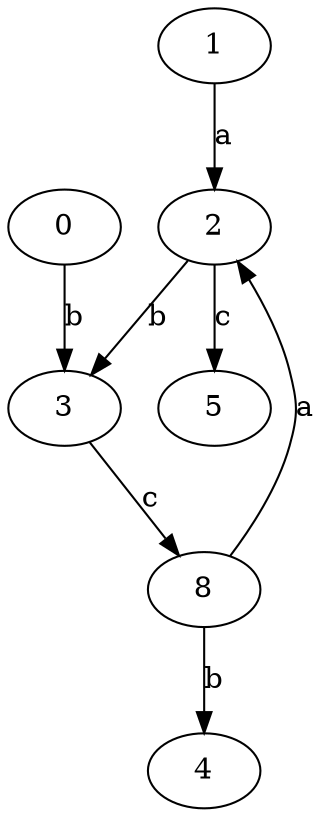strict digraph  {
2;
3;
4;
0;
5;
1;
8;
2 -> 3  [label=b];
2 -> 5  [label=c];
3 -> 8  [label=c];
0 -> 3  [label=b];
1 -> 2  [label=a];
8 -> 2  [label=a];
8 -> 4  [label=b];
}
